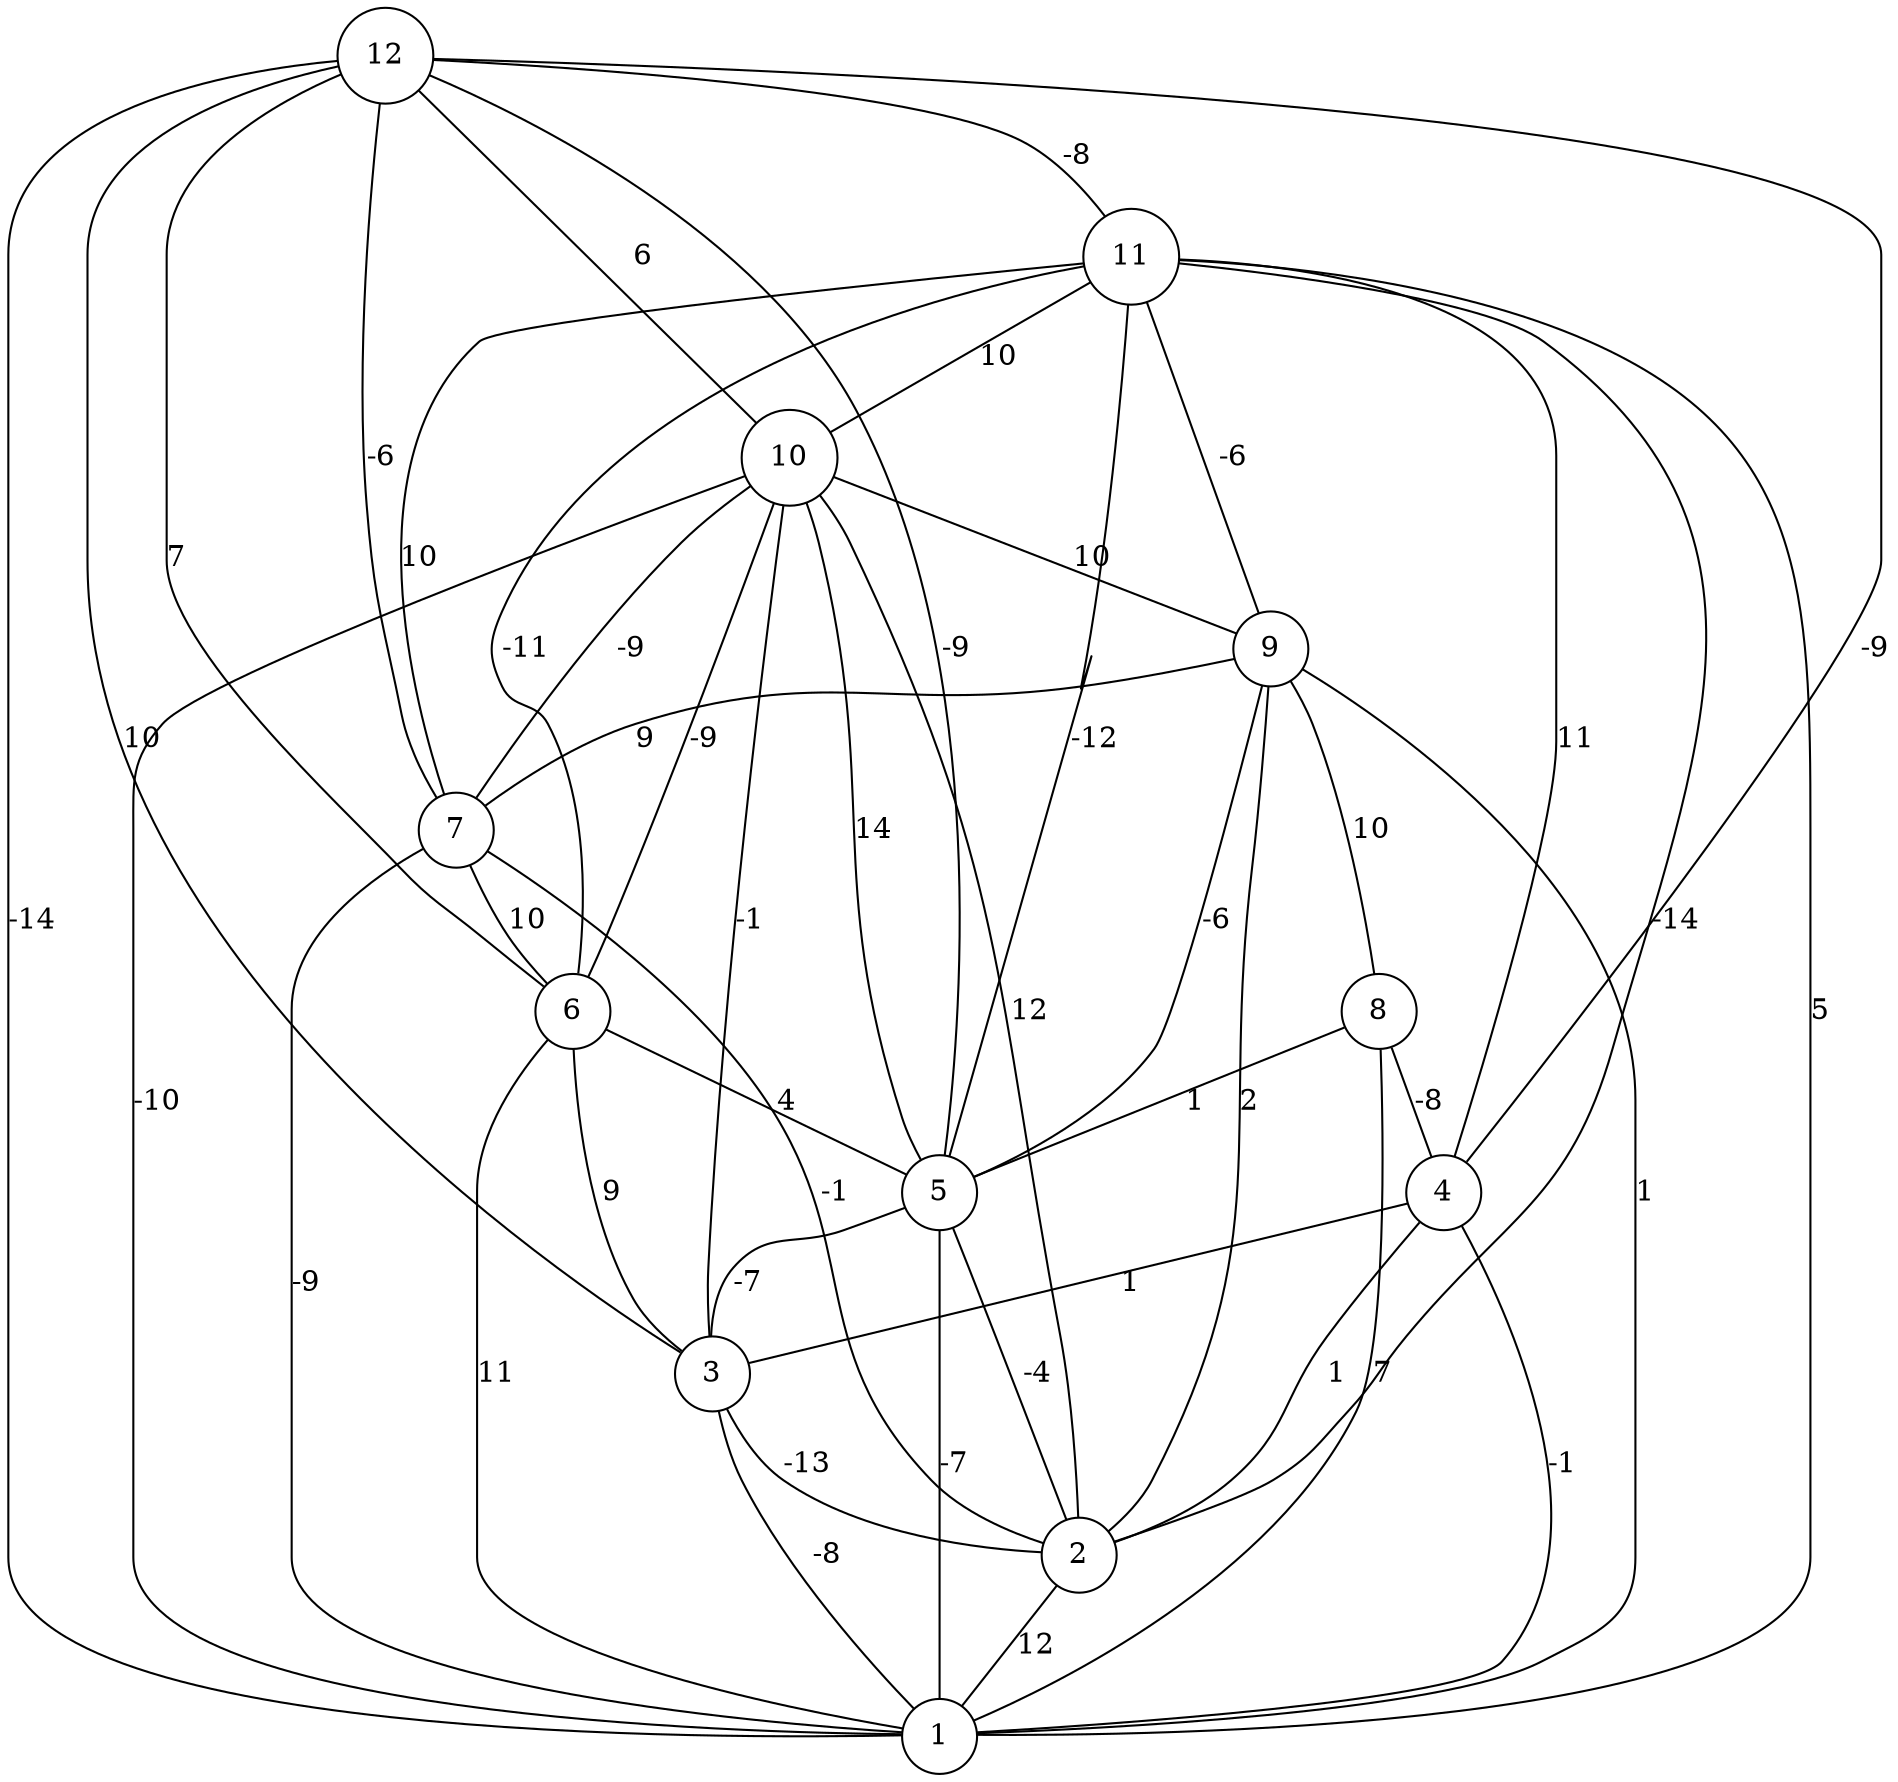graph { 
	 fontname="Helvetica,Arial,sans-serif" 
	 node [shape = circle]; 
	 12 -- 1 [label = "-14"];
	 12 -- 3 [label = "10"];
	 12 -- 4 [label = "-9"];
	 12 -- 5 [label = "-9"];
	 12 -- 6 [label = "7"];
	 12 -- 7 [label = "-6"];
	 12 -- 10 [label = "6"];
	 12 -- 11 [label = "-8"];
	 11 -- 1 [label = "5"];
	 11 -- 2 [label = "-14"];
	 11 -- 4 [label = "11"];
	 11 -- 5 [label = "-12"];
	 11 -- 6 [label = "-11"];
	 11 -- 7 [label = "10"];
	 11 -- 9 [label = "-6"];
	 11 -- 10 [label = "10"];
	 10 -- 1 [label = "-10"];
	 10 -- 2 [label = "12"];
	 10 -- 3 [label = "-1"];
	 10 -- 5 [label = "14"];
	 10 -- 6 [label = "-9"];
	 10 -- 7 [label = "-9"];
	 10 -- 9 [label = "10"];
	 9 -- 1 [label = "1"];
	 9 -- 2 [label = "2"];
	 9 -- 5 [label = "-6"];
	 9 -- 7 [label = "9"];
	 9 -- 8 [label = "10"];
	 8 -- 1 [label = "7"];
	 8 -- 4 [label = "-8"];
	 8 -- 5 [label = "1"];
	 7 -- 1 [label = "-9"];
	 7 -- 2 [label = "-1"];
	 7 -- 6 [label = "10"];
	 6 -- 1 [label = "11"];
	 6 -- 3 [label = "9"];
	 6 -- 5 [label = "4"];
	 5 -- 1 [label = "-7"];
	 5 -- 2 [label = "-4"];
	 5 -- 3 [label = "-7"];
	 4 -- 1 [label = "-1"];
	 4 -- 2 [label = "1"];
	 4 -- 3 [label = "1"];
	 3 -- 1 [label = "-8"];
	 3 -- 2 [label = "-13"];
	 2 -- 1 [label = "12"];
	 1;
	 2;
	 3;
	 4;
	 5;
	 6;
	 7;
	 8;
	 9;
	 10;
	 11;
	 12;
}

